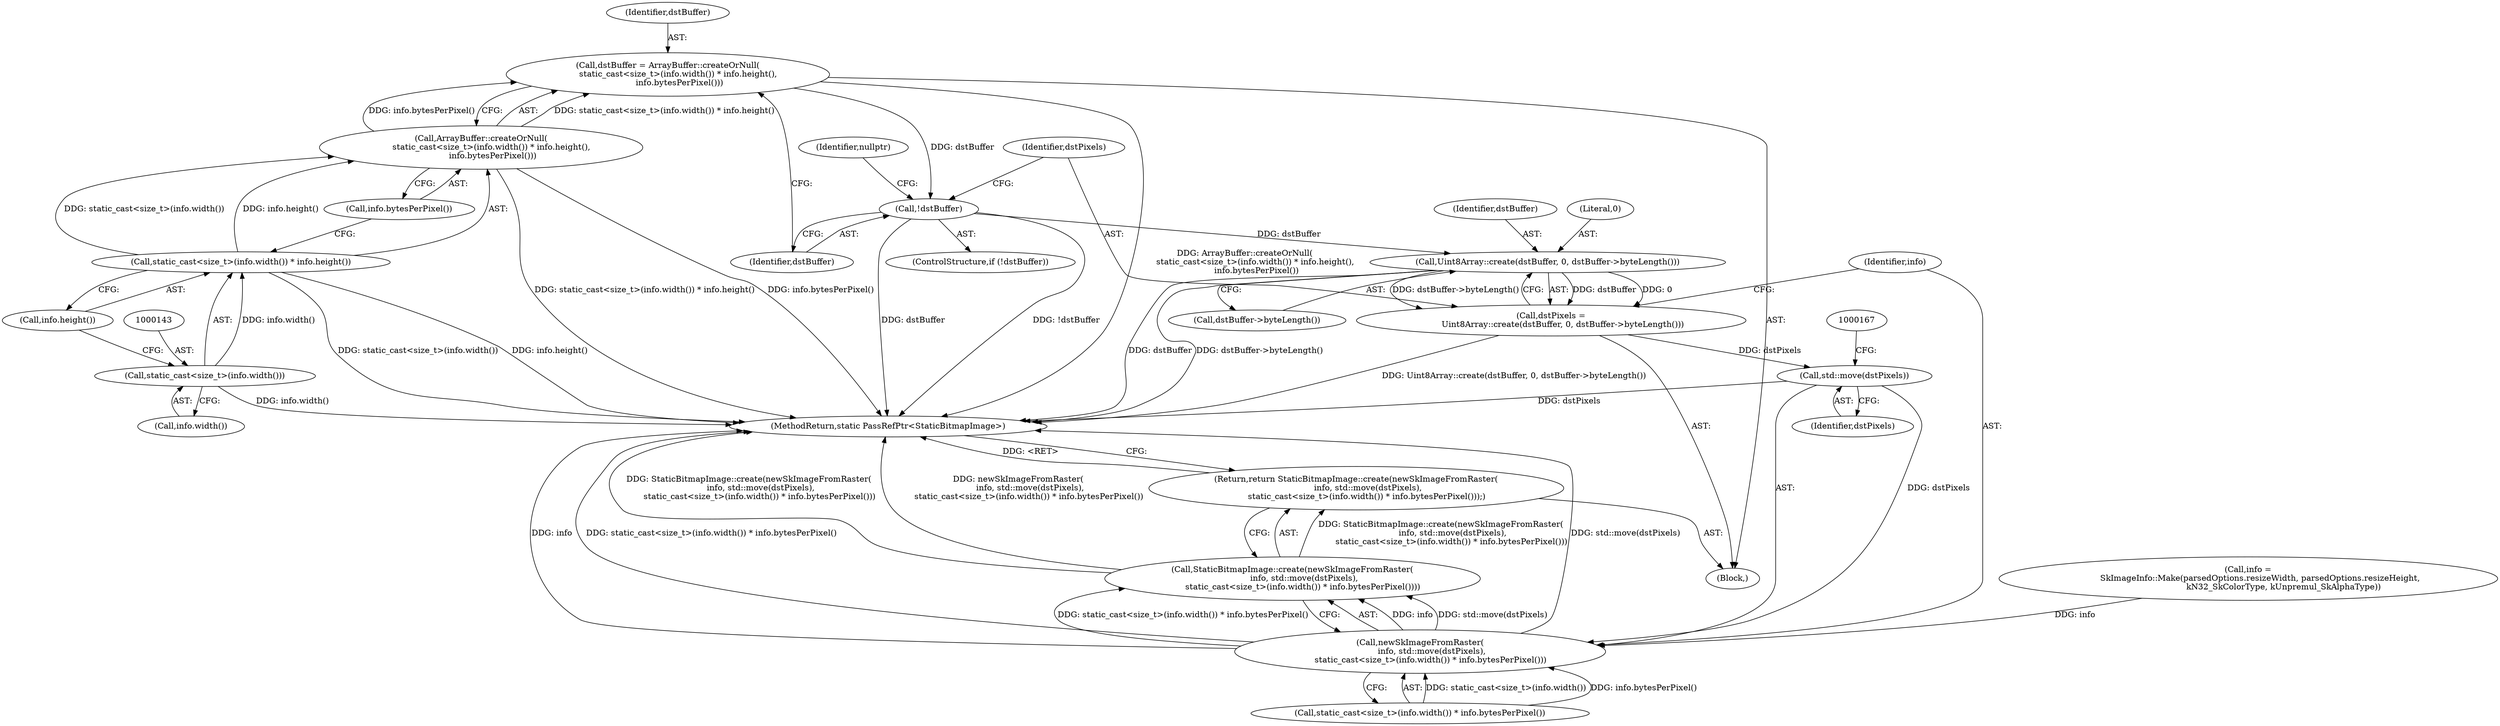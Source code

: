 digraph "0_Chrome_d59a4441697f6253e7dc3f7ae5caad6e5fd2c778_1@API" {
"1000155" [label="(Call,Uint8Array::create(dstBuffer, 0, dstBuffer->byteLength()))"];
"1000148" [label="(Call,!dstBuffer)"];
"1000138" [label="(Call,dstBuffer = ArrayBuffer::createOrNull(\n        static_cast<size_t>(info.width()) * info.height(),\n         info.bytesPerPixel()))"];
"1000140" [label="(Call,ArrayBuffer::createOrNull(\n        static_cast<size_t>(info.width()) * info.height(),\n         info.bytesPerPixel()))"];
"1000141" [label="(Call,static_cast<size_t>(info.width()) * info.height())"];
"1000142" [label="(Call,static_cast<size_t>(info.width()))"];
"1000153" [label="(Call,dstPixels =\n         Uint8Array::create(dstBuffer, 0, dstBuffer->byteLength()))"];
"1000163" [label="(Call,std::move(dstPixels))"];
"1000161" [label="(Call,newSkImageFromRaster(\n         info, std::move(dstPixels),\n        static_cast<size_t>(info.width()) * info.bytesPerPixel()))"];
"1000160" [label="(Call,StaticBitmapImage::create(newSkImageFromRaster(\n         info, std::move(dstPixels),\n        static_cast<size_t>(info.width()) * info.bytesPerPixel())))"];
"1000159" [label="(Return,return StaticBitmapImage::create(newSkImageFromRaster(\n         info, std::move(dstPixels),\n        static_cast<size_t>(info.width()) * info.bytesPerPixel()));)"];
"1000159" [label="(Return,return StaticBitmapImage::create(newSkImageFromRaster(\n         info, std::move(dstPixels),\n        static_cast<size_t>(info.width()) * info.bytesPerPixel()));)"];
"1000158" [label="(Call,dstBuffer->byteLength())"];
"1000162" [label="(Identifier,info)"];
"1000142" [label="(Call,static_cast<size_t>(info.width()))"];
"1000153" [label="(Call,dstPixels =\n         Uint8Array::create(dstBuffer, 0, dstBuffer->byteLength()))"];
"1000163" [label="(Call,std::move(dstPixels))"];
"1000151" [label="(Identifier,nullptr)"];
"1000147" [label="(ControlStructure,if (!dstBuffer))"];
"1000124" [label="(Block,)"];
"1000126" [label="(Call,info =\n         SkImageInfo::Make(parsedOptions.resizeWidth, parsedOptions.resizeHeight,\n                           kN32_SkColorType, kUnpremul_SkAlphaType))"];
"1000160" [label="(Call,StaticBitmapImage::create(newSkImageFromRaster(\n         info, std::move(dstPixels),\n        static_cast<size_t>(info.width()) * info.bytesPerPixel())))"];
"1000164" [label="(Identifier,dstPixels)"];
"1000154" [label="(Identifier,dstPixels)"];
"1000161" [label="(Call,newSkImageFromRaster(\n         info, std::move(dstPixels),\n        static_cast<size_t>(info.width()) * info.bytesPerPixel()))"];
"1000141" [label="(Call,static_cast<size_t>(info.width()) * info.height())"];
"1000155" [label="(Call,Uint8Array::create(dstBuffer, 0, dstBuffer->byteLength()))"];
"1000388" [label="(MethodReturn,static PassRefPtr<StaticBitmapImage>)"];
"1000157" [label="(Literal,0)"];
"1000139" [label="(Identifier,dstBuffer)"];
"1000140" [label="(Call,ArrayBuffer::createOrNull(\n        static_cast<size_t>(info.width()) * info.height(),\n         info.bytesPerPixel()))"];
"1000149" [label="(Identifier,dstBuffer)"];
"1000145" [label="(Call,info.height())"];
"1000156" [label="(Identifier,dstBuffer)"];
"1000165" [label="(Call,static_cast<size_t>(info.width()) * info.bytesPerPixel())"];
"1000144" [label="(Call,info.width())"];
"1000146" [label="(Call,info.bytesPerPixel())"];
"1000148" [label="(Call,!dstBuffer)"];
"1000138" [label="(Call,dstBuffer = ArrayBuffer::createOrNull(\n        static_cast<size_t>(info.width()) * info.height(),\n         info.bytesPerPixel()))"];
"1000155" -> "1000153"  [label="AST: "];
"1000155" -> "1000158"  [label="CFG: "];
"1000156" -> "1000155"  [label="AST: "];
"1000157" -> "1000155"  [label="AST: "];
"1000158" -> "1000155"  [label="AST: "];
"1000153" -> "1000155"  [label="CFG: "];
"1000155" -> "1000388"  [label="DDG: dstBuffer->byteLength()"];
"1000155" -> "1000388"  [label="DDG: dstBuffer"];
"1000155" -> "1000153"  [label="DDG: dstBuffer"];
"1000155" -> "1000153"  [label="DDG: 0"];
"1000155" -> "1000153"  [label="DDG: dstBuffer->byteLength()"];
"1000148" -> "1000155"  [label="DDG: dstBuffer"];
"1000148" -> "1000147"  [label="AST: "];
"1000148" -> "1000149"  [label="CFG: "];
"1000149" -> "1000148"  [label="AST: "];
"1000151" -> "1000148"  [label="CFG: "];
"1000154" -> "1000148"  [label="CFG: "];
"1000148" -> "1000388"  [label="DDG: dstBuffer"];
"1000148" -> "1000388"  [label="DDG: !dstBuffer"];
"1000138" -> "1000148"  [label="DDG: dstBuffer"];
"1000138" -> "1000124"  [label="AST: "];
"1000138" -> "1000140"  [label="CFG: "];
"1000139" -> "1000138"  [label="AST: "];
"1000140" -> "1000138"  [label="AST: "];
"1000149" -> "1000138"  [label="CFG: "];
"1000138" -> "1000388"  [label="DDG: ArrayBuffer::createOrNull(\n        static_cast<size_t>(info.width()) * info.height(),\n         info.bytesPerPixel())"];
"1000140" -> "1000138"  [label="DDG: static_cast<size_t>(info.width()) * info.height()"];
"1000140" -> "1000138"  [label="DDG: info.bytesPerPixel()"];
"1000140" -> "1000146"  [label="CFG: "];
"1000141" -> "1000140"  [label="AST: "];
"1000146" -> "1000140"  [label="AST: "];
"1000140" -> "1000388"  [label="DDG: static_cast<size_t>(info.width()) * info.height()"];
"1000140" -> "1000388"  [label="DDG: info.bytesPerPixel()"];
"1000141" -> "1000140"  [label="DDG: static_cast<size_t>(info.width())"];
"1000141" -> "1000140"  [label="DDG: info.height()"];
"1000141" -> "1000145"  [label="CFG: "];
"1000142" -> "1000141"  [label="AST: "];
"1000145" -> "1000141"  [label="AST: "];
"1000146" -> "1000141"  [label="CFG: "];
"1000141" -> "1000388"  [label="DDG: static_cast<size_t>(info.width())"];
"1000141" -> "1000388"  [label="DDG: info.height()"];
"1000142" -> "1000141"  [label="DDG: info.width()"];
"1000142" -> "1000144"  [label="CFG: "];
"1000143" -> "1000142"  [label="AST: "];
"1000144" -> "1000142"  [label="AST: "];
"1000145" -> "1000142"  [label="CFG: "];
"1000142" -> "1000388"  [label="DDG: info.width()"];
"1000153" -> "1000124"  [label="AST: "];
"1000154" -> "1000153"  [label="AST: "];
"1000162" -> "1000153"  [label="CFG: "];
"1000153" -> "1000388"  [label="DDG: Uint8Array::create(dstBuffer, 0, dstBuffer->byteLength())"];
"1000153" -> "1000163"  [label="DDG: dstPixels"];
"1000163" -> "1000161"  [label="AST: "];
"1000163" -> "1000164"  [label="CFG: "];
"1000164" -> "1000163"  [label="AST: "];
"1000167" -> "1000163"  [label="CFG: "];
"1000163" -> "1000388"  [label="DDG: dstPixels"];
"1000163" -> "1000161"  [label="DDG: dstPixels"];
"1000161" -> "1000160"  [label="AST: "];
"1000161" -> "1000165"  [label="CFG: "];
"1000162" -> "1000161"  [label="AST: "];
"1000165" -> "1000161"  [label="AST: "];
"1000160" -> "1000161"  [label="CFG: "];
"1000161" -> "1000388"  [label="DDG: std::move(dstPixels)"];
"1000161" -> "1000388"  [label="DDG: info"];
"1000161" -> "1000388"  [label="DDG: static_cast<size_t>(info.width()) * info.bytesPerPixel()"];
"1000161" -> "1000160"  [label="DDG: info"];
"1000161" -> "1000160"  [label="DDG: std::move(dstPixels)"];
"1000161" -> "1000160"  [label="DDG: static_cast<size_t>(info.width()) * info.bytesPerPixel()"];
"1000126" -> "1000161"  [label="DDG: info"];
"1000165" -> "1000161"  [label="DDG: static_cast<size_t>(info.width())"];
"1000165" -> "1000161"  [label="DDG: info.bytesPerPixel()"];
"1000160" -> "1000159"  [label="AST: "];
"1000159" -> "1000160"  [label="CFG: "];
"1000160" -> "1000388"  [label="DDG: StaticBitmapImage::create(newSkImageFromRaster(\n         info, std::move(dstPixels),\n        static_cast<size_t>(info.width()) * info.bytesPerPixel()))"];
"1000160" -> "1000388"  [label="DDG: newSkImageFromRaster(\n         info, std::move(dstPixels),\n        static_cast<size_t>(info.width()) * info.bytesPerPixel())"];
"1000160" -> "1000159"  [label="DDG: StaticBitmapImage::create(newSkImageFromRaster(\n         info, std::move(dstPixels),\n        static_cast<size_t>(info.width()) * info.bytesPerPixel()))"];
"1000159" -> "1000124"  [label="AST: "];
"1000388" -> "1000159"  [label="CFG: "];
"1000159" -> "1000388"  [label="DDG: <RET>"];
}

